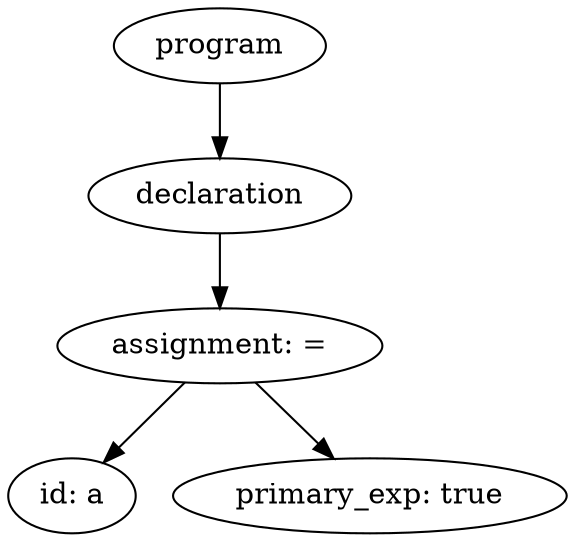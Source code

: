 strict digraph "" {
	graph [bb="0,0,267.79,252"];
	node [label="\N"];
	11	[height=0.5,
		label=program,
		pos="101.55,234",
		width=1.4082];
	10	[height=0.5,
		label=declaration,
		pos="101.55,162",
		width=1.7512];
	11 -> 10	[pos="e,101.55,180.1 101.55,215.7 101.55,207.98 101.55,198.71 101.55,190.11"];
	9	[height=0.5,
		label="assignment: =",
		pos="101.55,90",
		width=2.1667];
	10 -> 9	[pos="e,101.55,108.1 101.55,143.7 101.55,135.98 101.55,126.71 101.55,118.11"];
	7	[height=0.5,
		label="id: a",
		pos="30.547,18",
		width=0.84854];
	9 -> 7	[pos="e,45.8,34.038 84.721,72.411 75.218,63.041 63.218,51.211 52.93,41.067"];
	8	[height=0.5,
		label="primary_exp: true",
		pos="173.55,18",
		width=2.6178];
	9 -> 8	[pos="e,156.11,35.956 118.61,72.411 127.62,63.648 138.85,52.732 148.8,43.057"];
}
